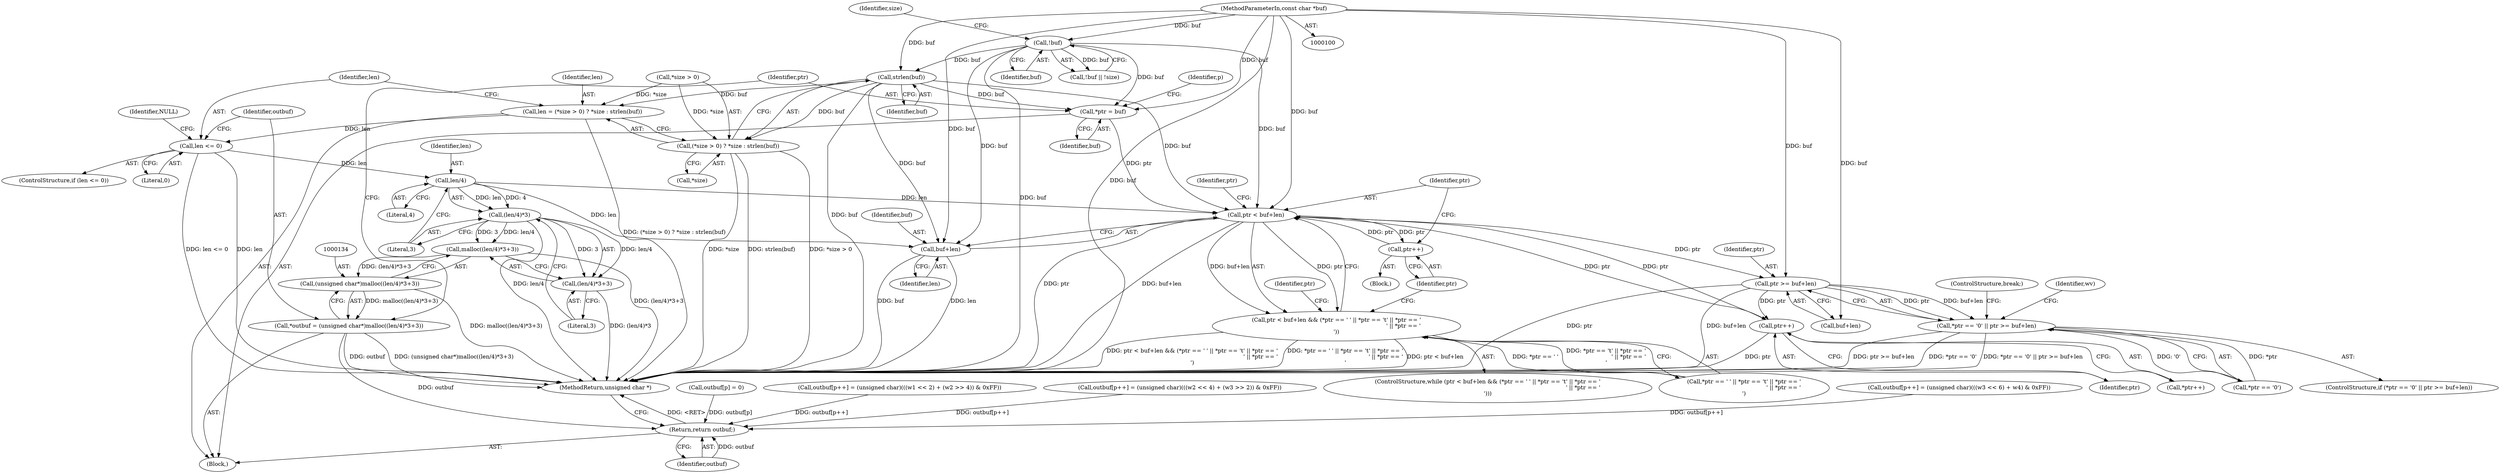 digraph "0_libplist_3a55ddd3c4c11ce75a86afbefd085d8d397ff957@API" {
"1000122" [label="(Call,strlen(buf))"];
"1000106" [label="(Call,!buf)"];
"1000101" [label="(MethodParameterIn,const char *buf)"];
"1000113" [label="(Call,len = (*size > 0) ? *size : strlen(buf))"];
"1000125" [label="(Call,len <= 0)"];
"1000138" [label="(Call,len/4)"];
"1000137" [label="(Call,(len/4)*3)"];
"1000135" [label="(Call,malloc((len/4)*3+3))"];
"1000133" [label="(Call,(unsigned char*)malloc((len/4)*3+3))"];
"1000131" [label="(Call,*outbuf = (unsigned char*)malloc((len/4)*3+3))"];
"1000327" [label="(Return,return outbuf;)"];
"1000136" [label="(Call,(len/4)*3+3)"];
"1000165" [label="(Call,ptr < buf+len)"];
"1000164" [label="(Call,ptr < buf+len && (*ptr == ' ' || *ptr == '\t' || *ptr == '\n' || *ptr == '\r'))"];
"1000190" [label="(Call,ptr++)"];
"1000198" [label="(Call,ptr >= buf+len)"];
"1000193" [label="(Call,*ptr == '\0' || ptr >= buf+len)"];
"1000216" [label="(Call,ptr++)"];
"1000167" [label="(Call,buf+len)"];
"1000115" [label="(Call,(*size > 0) ? *size : strlen(buf))"];
"1000144" [label="(Call,*ptr = buf)"];
"1000192" [label="(ControlStructure,if (*ptr == '\0' || ptr >= buf+len))"];
"1000198" [label="(Call,ptr >= buf+len)"];
"1000169" [label="(Identifier,len)"];
"1000163" [label="(ControlStructure,while (ptr < buf+len && (*ptr == ' ' || *ptr == '\t' || *ptr == '\n' || *ptr == '\r')))"];
"1000113" [label="(Call,len = (*size > 0) ? *size : strlen(buf))"];
"1000199" [label="(Identifier,ptr)"];
"1000115" [label="(Call,(*size > 0) ? *size : strlen(buf))"];
"1000106" [label="(Call,!buf)"];
"1000194" [label="(Call,*ptr == '\0')"];
"1000126" [label="(Identifier,len)"];
"1000190" [label="(Call,ptr++)"];
"1000200" [label="(Call,buf+len)"];
"1000146" [label="(Identifier,buf)"];
"1000193" [label="(Call,*ptr == '\0' || ptr >= buf+len)"];
"1000122" [label="(Call,strlen(buf))"];
"1000123" [label="(Identifier,buf)"];
"1000144" [label="(Call,*ptr = buf)"];
"1000142" [label="(Literal,3)"];
"1000327" [label="(Return,return outbuf;)"];
"1000138" [label="(Call,len/4)"];
"1000141" [label="(Literal,3)"];
"1000318" [label="(Call,outbuf[p] = 0)"];
"1000261" [label="(Call,outbuf[p++] = (unsigned char)(((w1 << 2) + (w2 >> 4)) & 0xFF))"];
"1000149" [label="(Identifier,p)"];
"1000216" [label="(Call,ptr++)"];
"1000329" [label="(MethodReturn,unsigned char *)"];
"1000191" [label="(Identifier,ptr)"];
"1000165" [label="(Call,ptr < buf+len)"];
"1000140" [label="(Literal,4)"];
"1000282" [label="(Call,outbuf[p++] = (unsigned char)(((w2 << 4) + (w3 >> 2)) & 0xFF))"];
"1000135" [label="(Call,malloc((len/4)*3+3))"];
"1000208" [label="(Identifier,wv)"];
"1000137" [label="(Call,(len/4)*3)"];
"1000168" [label="(Identifier,buf)"];
"1000116" [label="(Call,*size > 0)"];
"1000107" [label="(Identifier,buf)"];
"1000125" [label="(Call,len <= 0)"];
"1000105" [label="(Call,!buf || !size)"];
"1000189" [label="(Block,)"];
"1000133" [label="(Call,(unsigned char*)malloc((len/4)*3+3))"];
"1000120" [label="(Call,*size)"];
"1000114" [label="(Identifier,len)"];
"1000173" [label="(Identifier,ptr)"];
"1000103" [label="(Block,)"];
"1000328" [label="(Identifier,outbuf)"];
"1000303" [label="(Call,outbuf[p++] = (unsigned char)(((w3 << 6) + w4) & 0xFF))"];
"1000124" [label="(ControlStructure,if (len <= 0))"];
"1000136" [label="(Call,(len/4)*3+3)"];
"1000166" [label="(Identifier,ptr)"];
"1000164" [label="(Call,ptr < buf+len && (*ptr == ' ' || *ptr == '\t' || *ptr == '\n' || *ptr == '\r'))"];
"1000170" [label="(Call,*ptr == ' ' || *ptr == '\t' || *ptr == '\n' || *ptr == '\r')"];
"1000139" [label="(Identifier,len)"];
"1000129" [label="(Identifier,NULL)"];
"1000217" [label="(Identifier,ptr)"];
"1000145" [label="(Identifier,ptr)"];
"1000127" [label="(Literal,0)"];
"1000109" [label="(Identifier,size)"];
"1000101" [label="(MethodParameterIn,const char *buf)"];
"1000196" [label="(Identifier,ptr)"];
"1000132" [label="(Identifier,outbuf)"];
"1000131" [label="(Call,*outbuf = (unsigned char*)malloc((len/4)*3+3))"];
"1000204" [label="(ControlStructure,break;)"];
"1000215" [label="(Call,*ptr++)"];
"1000167" [label="(Call,buf+len)"];
"1000122" -> "1000115"  [label="AST: "];
"1000122" -> "1000123"  [label="CFG: "];
"1000123" -> "1000122"  [label="AST: "];
"1000115" -> "1000122"  [label="CFG: "];
"1000122" -> "1000329"  [label="DDG: buf"];
"1000122" -> "1000113"  [label="DDG: buf"];
"1000122" -> "1000115"  [label="DDG: buf"];
"1000106" -> "1000122"  [label="DDG: buf"];
"1000101" -> "1000122"  [label="DDG: buf"];
"1000122" -> "1000144"  [label="DDG: buf"];
"1000122" -> "1000165"  [label="DDG: buf"];
"1000122" -> "1000167"  [label="DDG: buf"];
"1000106" -> "1000105"  [label="AST: "];
"1000106" -> "1000107"  [label="CFG: "];
"1000107" -> "1000106"  [label="AST: "];
"1000109" -> "1000106"  [label="CFG: "];
"1000105" -> "1000106"  [label="CFG: "];
"1000106" -> "1000329"  [label="DDG: buf"];
"1000106" -> "1000105"  [label="DDG: buf"];
"1000101" -> "1000106"  [label="DDG: buf"];
"1000106" -> "1000144"  [label="DDG: buf"];
"1000106" -> "1000165"  [label="DDG: buf"];
"1000106" -> "1000167"  [label="DDG: buf"];
"1000101" -> "1000100"  [label="AST: "];
"1000101" -> "1000329"  [label="DDG: buf"];
"1000101" -> "1000144"  [label="DDG: buf"];
"1000101" -> "1000165"  [label="DDG: buf"];
"1000101" -> "1000167"  [label="DDG: buf"];
"1000101" -> "1000198"  [label="DDG: buf"];
"1000101" -> "1000200"  [label="DDG: buf"];
"1000113" -> "1000103"  [label="AST: "];
"1000113" -> "1000115"  [label="CFG: "];
"1000114" -> "1000113"  [label="AST: "];
"1000115" -> "1000113"  [label="AST: "];
"1000126" -> "1000113"  [label="CFG: "];
"1000113" -> "1000329"  [label="DDG: (*size > 0) ? *size : strlen(buf)"];
"1000116" -> "1000113"  [label="DDG: *size"];
"1000113" -> "1000125"  [label="DDG: len"];
"1000125" -> "1000124"  [label="AST: "];
"1000125" -> "1000127"  [label="CFG: "];
"1000126" -> "1000125"  [label="AST: "];
"1000127" -> "1000125"  [label="AST: "];
"1000129" -> "1000125"  [label="CFG: "];
"1000132" -> "1000125"  [label="CFG: "];
"1000125" -> "1000329"  [label="DDG: len"];
"1000125" -> "1000329"  [label="DDG: len <= 0"];
"1000125" -> "1000138"  [label="DDG: len"];
"1000138" -> "1000137"  [label="AST: "];
"1000138" -> "1000140"  [label="CFG: "];
"1000139" -> "1000138"  [label="AST: "];
"1000140" -> "1000138"  [label="AST: "];
"1000141" -> "1000138"  [label="CFG: "];
"1000138" -> "1000137"  [label="DDG: len"];
"1000138" -> "1000137"  [label="DDG: 4"];
"1000138" -> "1000165"  [label="DDG: len"];
"1000138" -> "1000167"  [label="DDG: len"];
"1000137" -> "1000136"  [label="AST: "];
"1000137" -> "1000141"  [label="CFG: "];
"1000141" -> "1000137"  [label="AST: "];
"1000142" -> "1000137"  [label="CFG: "];
"1000137" -> "1000329"  [label="DDG: len/4"];
"1000137" -> "1000135"  [label="DDG: len/4"];
"1000137" -> "1000135"  [label="DDG: 3"];
"1000137" -> "1000136"  [label="DDG: len/4"];
"1000137" -> "1000136"  [label="DDG: 3"];
"1000135" -> "1000133"  [label="AST: "];
"1000135" -> "1000136"  [label="CFG: "];
"1000136" -> "1000135"  [label="AST: "];
"1000133" -> "1000135"  [label="CFG: "];
"1000135" -> "1000329"  [label="DDG: (len/4)*3+3"];
"1000135" -> "1000133"  [label="DDG: (len/4)*3+3"];
"1000133" -> "1000131"  [label="AST: "];
"1000134" -> "1000133"  [label="AST: "];
"1000131" -> "1000133"  [label="CFG: "];
"1000133" -> "1000329"  [label="DDG: malloc((len/4)*3+3)"];
"1000133" -> "1000131"  [label="DDG: malloc((len/4)*3+3)"];
"1000131" -> "1000103"  [label="AST: "];
"1000132" -> "1000131"  [label="AST: "];
"1000145" -> "1000131"  [label="CFG: "];
"1000131" -> "1000329"  [label="DDG: outbuf"];
"1000131" -> "1000329"  [label="DDG: (unsigned char*)malloc((len/4)*3+3)"];
"1000131" -> "1000327"  [label="DDG: outbuf"];
"1000327" -> "1000103"  [label="AST: "];
"1000327" -> "1000328"  [label="CFG: "];
"1000328" -> "1000327"  [label="AST: "];
"1000329" -> "1000327"  [label="CFG: "];
"1000327" -> "1000329"  [label="DDG: <RET>"];
"1000328" -> "1000327"  [label="DDG: outbuf"];
"1000303" -> "1000327"  [label="DDG: outbuf[p++]"];
"1000318" -> "1000327"  [label="DDG: outbuf[p]"];
"1000261" -> "1000327"  [label="DDG: outbuf[p++]"];
"1000282" -> "1000327"  [label="DDG: outbuf[p++]"];
"1000136" -> "1000142"  [label="CFG: "];
"1000142" -> "1000136"  [label="AST: "];
"1000136" -> "1000329"  [label="DDG: (len/4)*3"];
"1000165" -> "1000164"  [label="AST: "];
"1000165" -> "1000167"  [label="CFG: "];
"1000166" -> "1000165"  [label="AST: "];
"1000167" -> "1000165"  [label="AST: "];
"1000173" -> "1000165"  [label="CFG: "];
"1000164" -> "1000165"  [label="CFG: "];
"1000165" -> "1000329"  [label="DDG: ptr"];
"1000165" -> "1000329"  [label="DDG: buf+len"];
"1000165" -> "1000164"  [label="DDG: ptr"];
"1000165" -> "1000164"  [label="DDG: buf+len"];
"1000216" -> "1000165"  [label="DDG: ptr"];
"1000190" -> "1000165"  [label="DDG: ptr"];
"1000144" -> "1000165"  [label="DDG: ptr"];
"1000165" -> "1000190"  [label="DDG: ptr"];
"1000165" -> "1000198"  [label="DDG: ptr"];
"1000165" -> "1000216"  [label="DDG: ptr"];
"1000164" -> "1000163"  [label="AST: "];
"1000164" -> "1000170"  [label="CFG: "];
"1000170" -> "1000164"  [label="AST: "];
"1000191" -> "1000164"  [label="CFG: "];
"1000196" -> "1000164"  [label="CFG: "];
"1000164" -> "1000329"  [label="DDG: ptr < buf+len && (*ptr == ' ' || *ptr == '\t' || *ptr == '\n' || *ptr == '\r')"];
"1000164" -> "1000329"  [label="DDG: *ptr == ' ' || *ptr == '\t' || *ptr == '\n' || *ptr == '\r'"];
"1000164" -> "1000329"  [label="DDG: ptr < buf+len"];
"1000170" -> "1000164"  [label="DDG: *ptr == ' '"];
"1000170" -> "1000164"  [label="DDG: *ptr == '\t' || *ptr == '\n' || *ptr == '\r'"];
"1000190" -> "1000189"  [label="AST: "];
"1000190" -> "1000191"  [label="CFG: "];
"1000191" -> "1000190"  [label="AST: "];
"1000166" -> "1000190"  [label="CFG: "];
"1000198" -> "1000193"  [label="AST: "];
"1000198" -> "1000200"  [label="CFG: "];
"1000199" -> "1000198"  [label="AST: "];
"1000200" -> "1000198"  [label="AST: "];
"1000193" -> "1000198"  [label="CFG: "];
"1000198" -> "1000329"  [label="DDG: buf+len"];
"1000198" -> "1000329"  [label="DDG: ptr"];
"1000198" -> "1000193"  [label="DDG: ptr"];
"1000198" -> "1000193"  [label="DDG: buf+len"];
"1000198" -> "1000216"  [label="DDG: ptr"];
"1000193" -> "1000192"  [label="AST: "];
"1000193" -> "1000194"  [label="CFG: "];
"1000194" -> "1000193"  [label="AST: "];
"1000204" -> "1000193"  [label="CFG: "];
"1000208" -> "1000193"  [label="CFG: "];
"1000193" -> "1000329"  [label="DDG: *ptr == '\0'"];
"1000193" -> "1000329"  [label="DDG: *ptr == '\0' || ptr >= buf+len"];
"1000193" -> "1000329"  [label="DDG: ptr >= buf+len"];
"1000194" -> "1000193"  [label="DDG: *ptr"];
"1000194" -> "1000193"  [label="DDG: '\0'"];
"1000216" -> "1000215"  [label="AST: "];
"1000216" -> "1000217"  [label="CFG: "];
"1000217" -> "1000216"  [label="AST: "];
"1000215" -> "1000216"  [label="CFG: "];
"1000216" -> "1000329"  [label="DDG: ptr"];
"1000167" -> "1000169"  [label="CFG: "];
"1000168" -> "1000167"  [label="AST: "];
"1000169" -> "1000167"  [label="AST: "];
"1000167" -> "1000329"  [label="DDG: buf"];
"1000167" -> "1000329"  [label="DDG: len"];
"1000115" -> "1000120"  [label="CFG: "];
"1000116" -> "1000115"  [label="AST: "];
"1000120" -> "1000115"  [label="AST: "];
"1000115" -> "1000329"  [label="DDG: *size"];
"1000115" -> "1000329"  [label="DDG: strlen(buf)"];
"1000115" -> "1000329"  [label="DDG: *size > 0"];
"1000116" -> "1000115"  [label="DDG: *size"];
"1000144" -> "1000103"  [label="AST: "];
"1000144" -> "1000146"  [label="CFG: "];
"1000145" -> "1000144"  [label="AST: "];
"1000146" -> "1000144"  [label="AST: "];
"1000149" -> "1000144"  [label="CFG: "];
}
